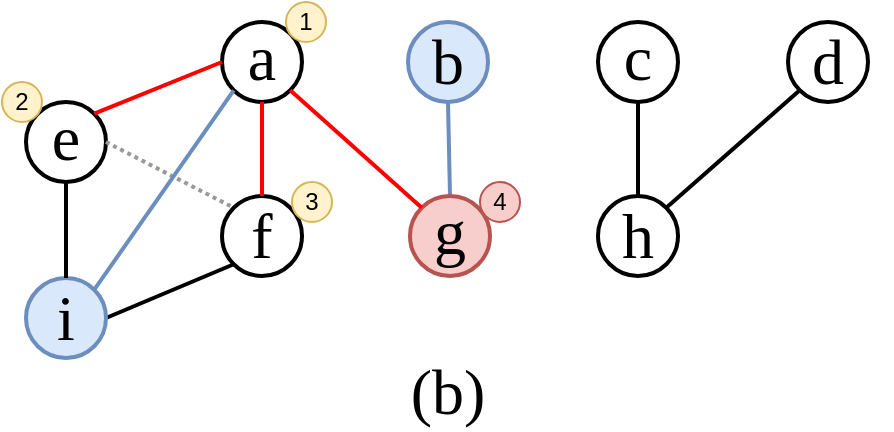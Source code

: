 <mxfile version="20.3.0" type="device"><diagram id="Kx9RLVFGo41pSHv8BL_H" name="Page-1"><mxGraphModel dx="1298" dy="900" grid="1" gridSize="10" guides="1" tooltips="1" connect="1" arrows="1" fold="1" page="1" pageScale="1" pageWidth="850" pageHeight="1100" math="0" shadow="0"><root><mxCell id="0"/><mxCell id="1" parent="0"/><mxCell id="u3YJUw5RqxKzFvUFz8nu-11" value="" style="group" parent="1" vertex="1" connectable="0"><mxGeometry x="27" y="30" width="446" height="210" as="geometry"/></mxCell><mxCell id="eeXSzk9cP0k9EHP_tW10-11" value="a" style="ellipse;whiteSpace=wrap;html=1;aspect=fixed;strokeWidth=2;fontFamily=Times New Roman;fontSize=32;spacingTop=-5;" parent="u3YJUw5RqxKzFvUFz8nu-11" vertex="1"><mxGeometry x="111" y="10" width="40" height="40" as="geometry"/></mxCell><mxCell id="eeXSzk9cP0k9EHP_tW10-12" value="b" style="ellipse;whiteSpace=wrap;html=1;aspect=fixed;strokeWidth=2;fontFamily=Times New Roman;fontSize=32;fillColor=#dae8fc;strokeColor=#6c8ebf;" parent="u3YJUw5RqxKzFvUFz8nu-11" vertex="1"><mxGeometry x="204" y="10" width="40" height="40" as="geometry"/></mxCell><mxCell id="eeXSzk9cP0k9EHP_tW10-13" value="c" style="ellipse;whiteSpace=wrap;html=1;aspect=fixed;strokeWidth=2;fontFamily=Times New Roman;fontSize=32;spacingTop=-5;" parent="u3YJUw5RqxKzFvUFz8nu-11" vertex="1"><mxGeometry x="299" y="10" width="40" height="40" as="geometry"/></mxCell><mxCell id="eeXSzk9cP0k9EHP_tW10-14" value="d" style="ellipse;whiteSpace=wrap;html=1;aspect=fixed;strokeWidth=2;fontFamily=Times New Roman;fontSize=32;" parent="u3YJUw5RqxKzFvUFz8nu-11" vertex="1"><mxGeometry x="394" y="10" width="40" height="40" as="geometry"/></mxCell><mxCell id="eeXSzk9cP0k9EHP_tW10-15" value="e" style="ellipse;whiteSpace=wrap;html=1;aspect=fixed;strokeWidth=2;fontFamily=Times New Roman;fontSize=32;spacingTop=-5;" parent="u3YJUw5RqxKzFvUFz8nu-11" vertex="1"><mxGeometry x="13" y="50" width="40" height="40" as="geometry"/></mxCell><mxCell id="eeXSzk9cP0k9EHP_tW10-25" style="edgeStyle=none;rounded=0;orthogonalLoop=1;jettySize=auto;html=1;exitX=0;exitY=0.5;exitDx=0;exitDy=0;entryX=1;entryY=0;entryDx=0;entryDy=0;strokeWidth=2;fontFamily=Times New Roman;fontSize=32;endArrow=none;endFill=0;strokeColor=#FF0000;" parent="u3YJUw5RqxKzFvUFz8nu-11" source="eeXSzk9cP0k9EHP_tW10-11" target="eeXSzk9cP0k9EHP_tW10-15" edge="1"><mxGeometry relative="1" as="geometry"/></mxCell><mxCell id="eeXSzk9cP0k9EHP_tW10-16" value="f" style="ellipse;whiteSpace=wrap;html=1;aspect=fixed;strokeWidth=2;fontFamily=Times New Roman;fontSize=32;" parent="u3YJUw5RqxKzFvUFz8nu-11" vertex="1"><mxGeometry x="111" y="97" width="40" height="40" as="geometry"/></mxCell><mxCell id="eeXSzk9cP0k9EHP_tW10-26" style="edgeStyle=none;rounded=0;orthogonalLoop=1;jettySize=auto;html=1;exitX=0.5;exitY=1;exitDx=0;exitDy=0;entryX=0.5;entryY=0;entryDx=0;entryDy=0;strokeWidth=2;fontFamily=Times New Roman;fontSize=32;endArrow=none;endFill=0;strokeColor=#FF0000;" parent="u3YJUw5RqxKzFvUFz8nu-11" source="eeXSzk9cP0k9EHP_tW10-11" target="eeXSzk9cP0k9EHP_tW10-16" edge="1"><mxGeometry relative="1" as="geometry"/></mxCell><mxCell id="eeXSzk9cP0k9EHP_tW10-20" style="rounded=0;orthogonalLoop=1;jettySize=auto;html=1;exitX=1;exitY=0.5;exitDx=0;exitDy=0;entryX=0;entryY=0;entryDx=0;entryDy=0;fontFamily=Times New Roman;fontSize=32;strokeWidth=2;endArrow=none;endFill=0;strokeColor=#999999;dashed=1;dashPattern=1 1;" parent="u3YJUw5RqxKzFvUFz8nu-11" source="eeXSzk9cP0k9EHP_tW10-15" target="eeXSzk9cP0k9EHP_tW10-16" edge="1"><mxGeometry relative="1" as="geometry"/></mxCell><mxCell id="eeXSzk9cP0k9EHP_tW10-28" style="edgeStyle=none;rounded=0;orthogonalLoop=1;jettySize=auto;html=1;exitX=0.5;exitY=0;exitDx=0;exitDy=0;entryX=0.5;entryY=1;entryDx=0;entryDy=0;strokeWidth=2;fontFamily=Times New Roman;fontSize=32;endArrow=none;endFill=0;fillColor=#dae8fc;strokeColor=#6c8ebf;" parent="u3YJUw5RqxKzFvUFz8nu-11" source="eeXSzk9cP0k9EHP_tW10-17" target="eeXSzk9cP0k9EHP_tW10-12" edge="1"><mxGeometry relative="1" as="geometry"/></mxCell><mxCell id="eeXSzk9cP0k9EHP_tW10-17" value="g" style="ellipse;whiteSpace=wrap;html=1;aspect=fixed;strokeWidth=2;fontFamily=Times New Roman;fontSize=32;spacingTop=-5;fillColor=#f8cecc;strokeColor=#b85450;" parent="u3YJUw5RqxKzFvUFz8nu-11" vertex="1"><mxGeometry x="205" y="97" width="40" height="40" as="geometry"/></mxCell><mxCell id="eeXSzk9cP0k9EHP_tW10-27" style="edgeStyle=none;rounded=0;orthogonalLoop=1;jettySize=auto;html=1;exitX=1;exitY=1;exitDx=0;exitDy=0;entryX=0;entryY=0;entryDx=0;entryDy=0;strokeWidth=2;fontFamily=Times New Roman;fontSize=32;endArrow=none;endFill=0;strokeColor=#FF0000;" parent="u3YJUw5RqxKzFvUFz8nu-11" source="eeXSzk9cP0k9EHP_tW10-11" target="eeXSzk9cP0k9EHP_tW10-17" edge="1"><mxGeometry relative="1" as="geometry"/></mxCell><mxCell id="eeXSzk9cP0k9EHP_tW10-30" style="edgeStyle=none;rounded=0;orthogonalLoop=1;jettySize=auto;html=1;exitX=1;exitY=0;exitDx=0;exitDy=0;entryX=0;entryY=1;entryDx=0;entryDy=0;strokeWidth=2;fontFamily=Times New Roman;fontSize=32;endArrow=none;endFill=0;strokeColor=#000000;" parent="u3YJUw5RqxKzFvUFz8nu-11" source="eeXSzk9cP0k9EHP_tW10-18" target="eeXSzk9cP0k9EHP_tW10-14" edge="1"><mxGeometry relative="1" as="geometry"/></mxCell><mxCell id="eeXSzk9cP0k9EHP_tW10-18" value="h" style="ellipse;whiteSpace=wrap;html=1;aspect=fixed;strokeWidth=2;fontFamily=Times New Roman;fontSize=32;" parent="u3YJUw5RqxKzFvUFz8nu-11" vertex="1"><mxGeometry x="299" y="97" width="40" height="40" as="geometry"/></mxCell><mxCell id="eeXSzk9cP0k9EHP_tW10-29" style="edgeStyle=none;rounded=0;orthogonalLoop=1;jettySize=auto;html=1;exitX=0.5;exitY=1;exitDx=0;exitDy=0;entryX=0.5;entryY=0;entryDx=0;entryDy=0;strokeWidth=2;fontFamily=Times New Roman;fontSize=32;endArrow=none;endFill=0;" parent="u3YJUw5RqxKzFvUFz8nu-11" source="eeXSzk9cP0k9EHP_tW10-13" target="eeXSzk9cP0k9EHP_tW10-18" edge="1"><mxGeometry relative="1" as="geometry"/></mxCell><mxCell id="eeXSzk9cP0k9EHP_tW10-23" style="edgeStyle=none;rounded=0;orthogonalLoop=1;jettySize=auto;html=1;exitX=1;exitY=0.5;exitDx=0;exitDy=0;entryX=0;entryY=1;entryDx=0;entryDy=0;strokeWidth=2;fontFamily=Times New Roman;fontSize=32;endArrow=none;endFill=0;strokeColor=#000000;fillColor=#dae8fc;" parent="u3YJUw5RqxKzFvUFz8nu-11" source="eeXSzk9cP0k9EHP_tW10-19" target="eeXSzk9cP0k9EHP_tW10-16" edge="1"><mxGeometry relative="1" as="geometry"/></mxCell><mxCell id="eeXSzk9cP0k9EHP_tW10-24" style="edgeStyle=none;rounded=0;orthogonalLoop=1;jettySize=auto;html=1;exitX=1;exitY=0;exitDx=0;exitDy=0;entryX=0;entryY=1;entryDx=0;entryDy=0;strokeWidth=2;fontFamily=Times New Roman;fontSize=32;endArrow=none;endFill=0;strokeColor=#6c8ebf;fillColor=#dae8fc;" parent="u3YJUw5RqxKzFvUFz8nu-11" source="eeXSzk9cP0k9EHP_tW10-19" target="eeXSzk9cP0k9EHP_tW10-11" edge="1"><mxGeometry relative="1" as="geometry"/></mxCell><mxCell id="eeXSzk9cP0k9EHP_tW10-19" value="i" style="ellipse;whiteSpace=wrap;html=1;aspect=fixed;strokeWidth=2;fontFamily=Times New Roman;fontSize=32;fillColor=#dae8fc;strokeColor=#6c8ebf;" parent="u3YJUw5RqxKzFvUFz8nu-11" vertex="1"><mxGeometry x="13" y="138" width="40" height="40" as="geometry"/></mxCell><mxCell id="eeXSzk9cP0k9EHP_tW10-22" style="edgeStyle=none;rounded=0;orthogonalLoop=1;jettySize=auto;html=1;exitX=0.5;exitY=1;exitDx=0;exitDy=0;entryX=0.5;entryY=0;entryDx=0;entryDy=0;strokeWidth=2;fontFamily=Times New Roman;fontSize=32;endArrow=none;endFill=0;strokeColor=#000000;fillColor=#dae8fc;" parent="u3YJUw5RqxKzFvUFz8nu-11" source="eeXSzk9cP0k9EHP_tW10-15" target="eeXSzk9cP0k9EHP_tW10-19" edge="1"><mxGeometry relative="1" as="geometry"/></mxCell><mxCell id="eeXSzk9cP0k9EHP_tW10-21" style="edgeStyle=none;rounded=0;orthogonalLoop=1;jettySize=auto;html=1;exitX=1;exitY=1;exitDx=0;exitDy=0;strokeWidth=2;fontFamily=Times New Roman;fontSize=32;endArrow=none;endFill=0;" parent="u3YJUw5RqxKzFvUFz8nu-11" source="eeXSzk9cP0k9EHP_tW10-15" target="eeXSzk9cP0k9EHP_tW10-15" edge="1"><mxGeometry relative="1" as="geometry"/></mxCell><mxCell id="eeXSzk9cP0k9EHP_tW10-31" value="(b)" style="text;html=1;strokeColor=none;fillColor=none;align=center;verticalAlign=middle;whiteSpace=wrap;rounded=0;strokeWidth=2;fontFamily=Times New Roman;fontSize=32;" parent="u3YJUw5RqxKzFvUFz8nu-11" vertex="1"><mxGeometry x="14" y="180" width="420" height="30" as="geometry"/></mxCell><mxCell id="u3YJUw5RqxKzFvUFz8nu-2" value="1" style="ellipse;whiteSpace=wrap;html=1;aspect=fixed;fillColor=#fff2cc;strokeColor=#d6b656;container=0;" parent="u3YJUw5RqxKzFvUFz8nu-11" vertex="1"><mxGeometry x="143" width="20" height="20" as="geometry"/></mxCell><mxCell id="u3YJUw5RqxKzFvUFz8nu-3" value="2" style="ellipse;whiteSpace=wrap;html=1;aspect=fixed;fillColor=#fff2cc;strokeColor=#d6b656;container=0;" parent="u3YJUw5RqxKzFvUFz8nu-11" vertex="1"><mxGeometry x="1" y="40" width="20" height="20" as="geometry"/></mxCell><mxCell id="u3YJUw5RqxKzFvUFz8nu-4" value="3" style="ellipse;whiteSpace=wrap;html=1;aspect=fixed;fillColor=#fff2cc;strokeColor=#d6b656;container=0;" parent="u3YJUw5RqxKzFvUFz8nu-11" vertex="1"><mxGeometry x="146" y="90" width="20" height="20" as="geometry"/></mxCell><mxCell id="u3YJUw5RqxKzFvUFz8nu-6" value="4" style="ellipse;whiteSpace=wrap;html=1;aspect=fixed;fillColor=#f8cecc;strokeColor=#b85450;container=0;" parent="u3YJUw5RqxKzFvUFz8nu-11" vertex="1"><mxGeometry x="240" y="90" width="20" height="20" as="geometry"/></mxCell></root></mxGraphModel></diagram></mxfile>